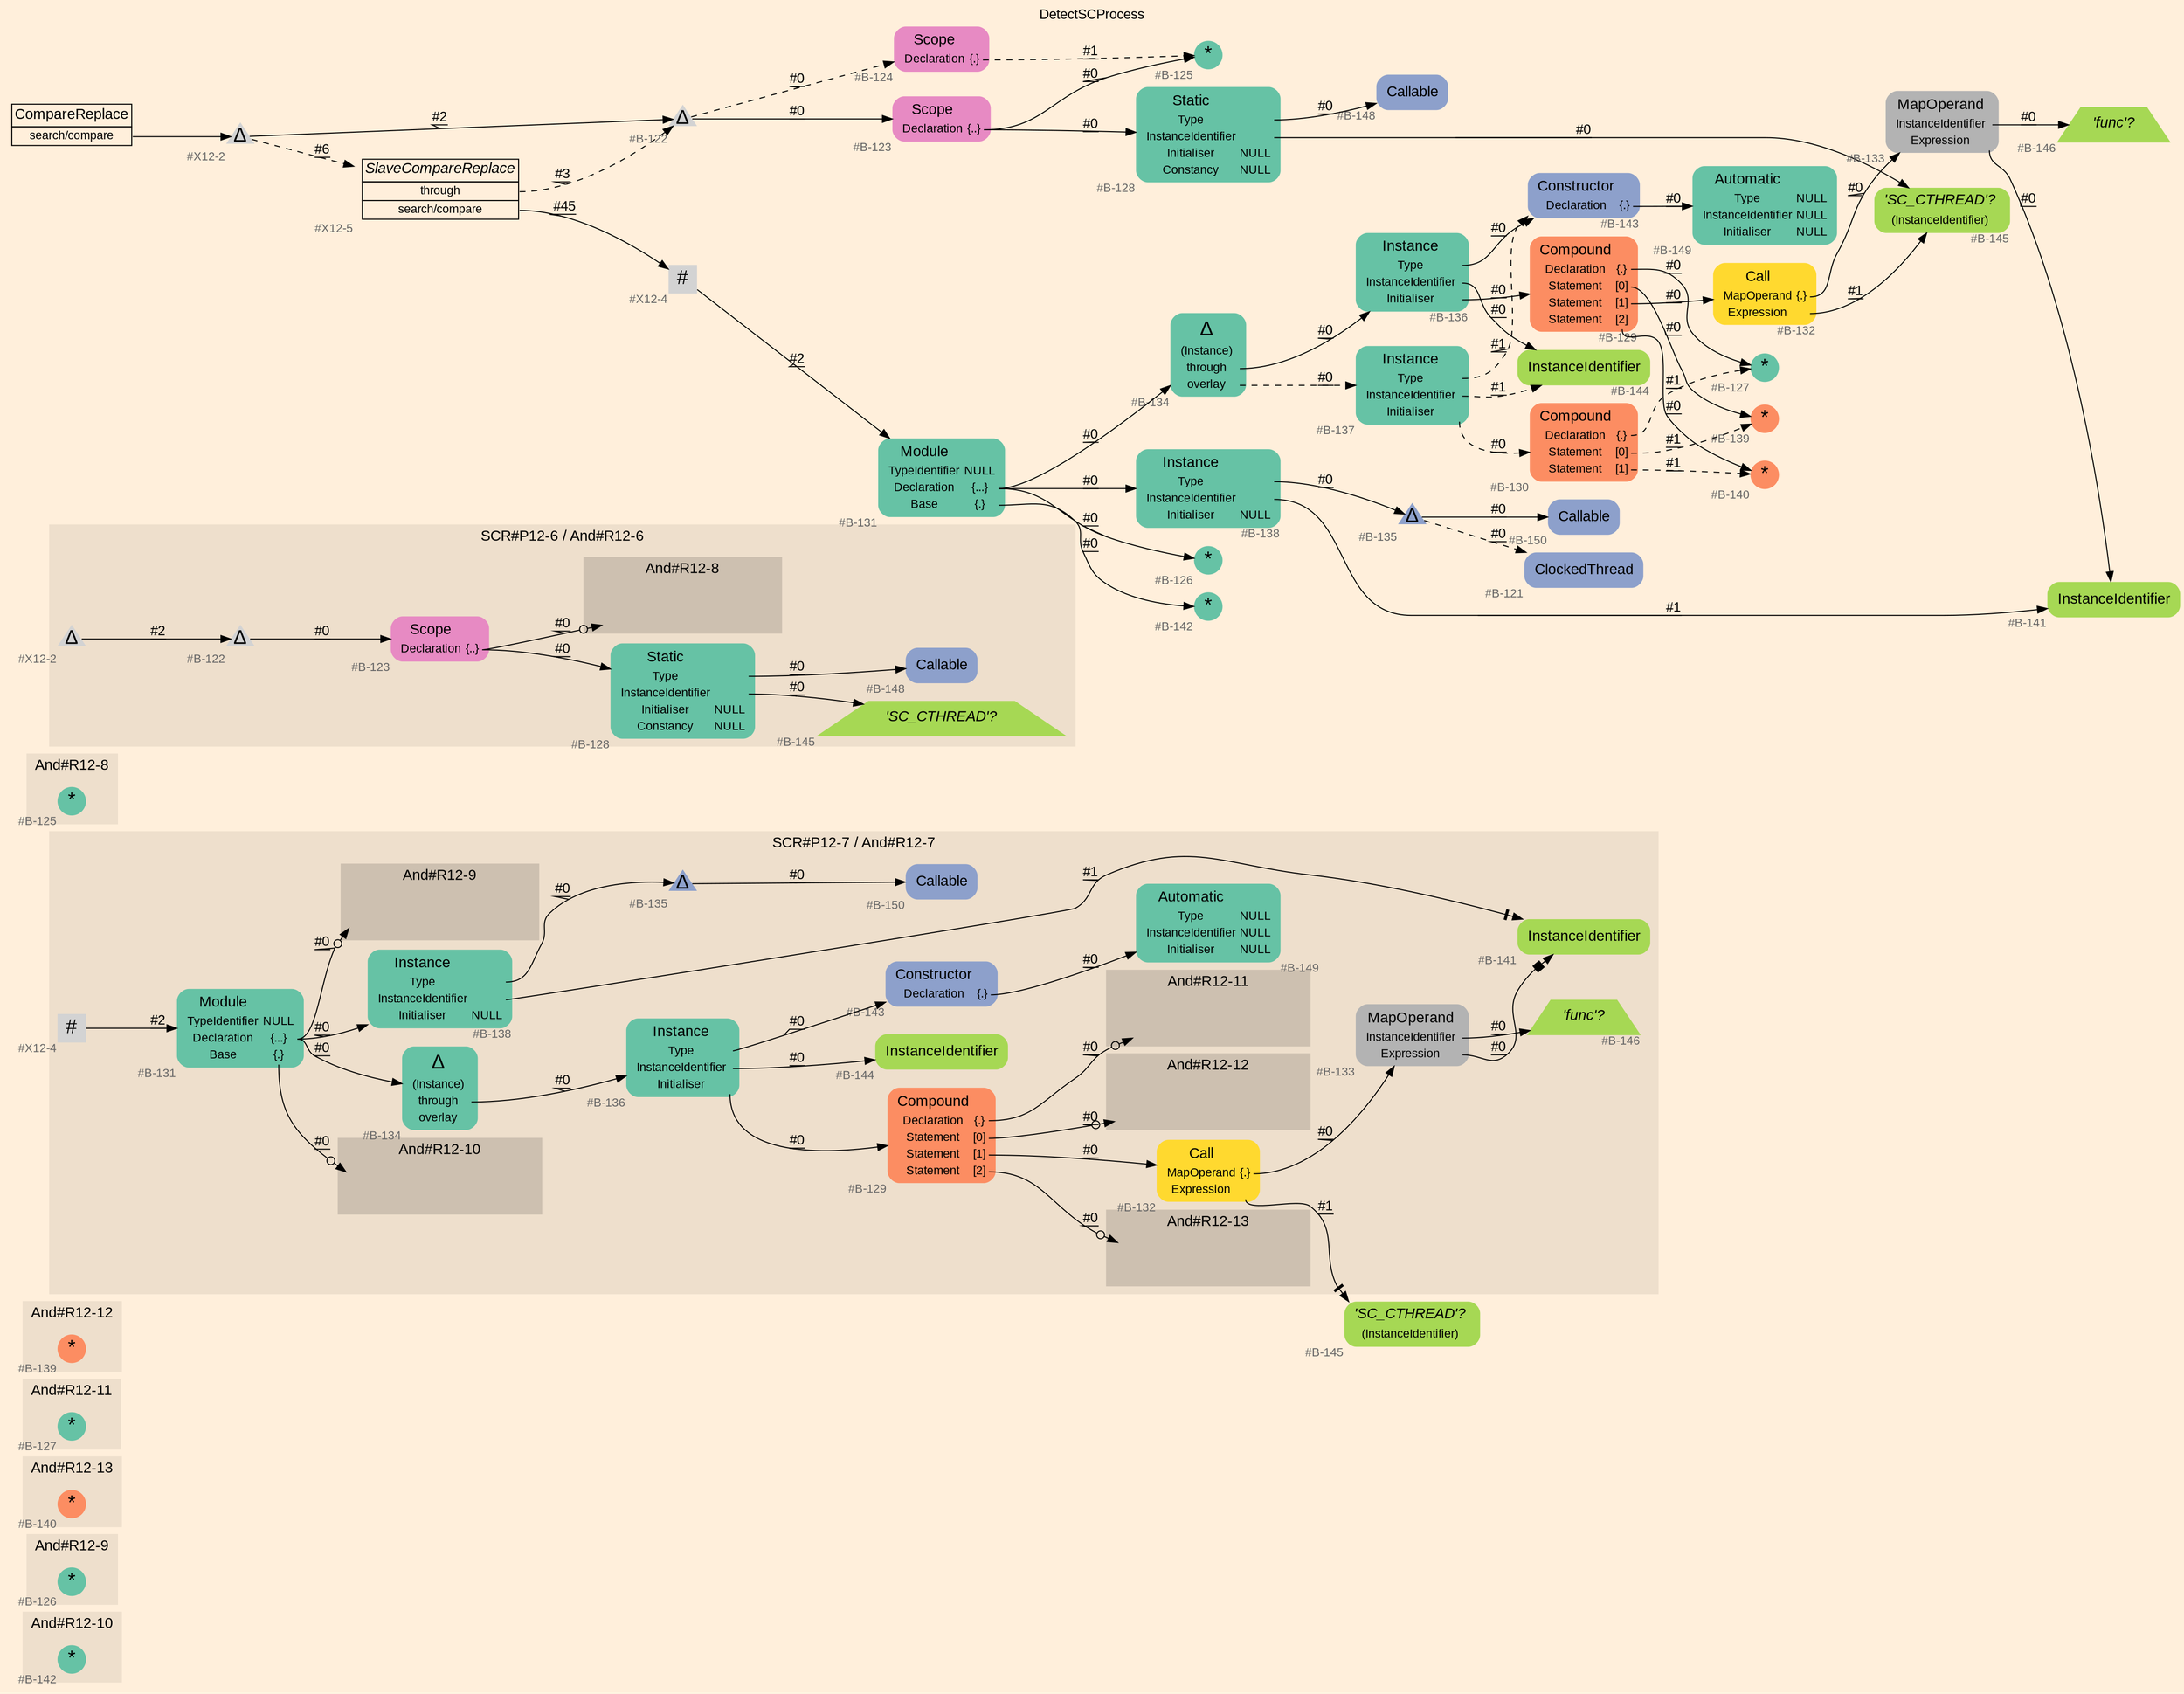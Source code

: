digraph "DetectSCProcess" {
label = "DetectSCProcess"
labelloc = t
graph [
    rankdir = "LR"
    ranksep = 0.3
    bgcolor = antiquewhite1
    color = black
    fontcolor = black
    fontname = "Arial"
];
node [
    fontname = "Arial"
];
edge [
    fontname = "Arial"
];

// -------------------- figure And#R12-10 --------------------
// -------- region And#R12-10 ----------
subgraph "clusterAnd#R12-10" {
    label = "And#R12-10"
    style = "filled"
    color = antiquewhite2
    fontsize = "15"
    // -------- block And#R12-10/#B-142 ----------
    "And#R12-10/#B-142" [
        fillcolor = "/set28/1"
        xlabel = "#B-142"
        fontsize = "12"
        fontcolor = grey40
        shape = "circle"
        label = <<FONT COLOR="black" POINT-SIZE="20">*</FONT>>
        style = "filled"
        penwidth = 0.0
        fixedsize = true
        width = 0.4
        height = 0.4
    ];
    
}


// -------------------- figure And#R12-9 --------------------
// -------- region And#R12-9 ----------
subgraph "clusterAnd#R12-9" {
    label = "And#R12-9"
    style = "filled"
    color = antiquewhite2
    fontsize = "15"
    // -------- block And#R12-9/#B-126 ----------
    "And#R12-9/#B-126" [
        fillcolor = "/set28/1"
        xlabel = "#B-126"
        fontsize = "12"
        fontcolor = grey40
        shape = "circle"
        label = <<FONT COLOR="black" POINT-SIZE="20">*</FONT>>
        style = "filled"
        penwidth = 0.0
        fixedsize = true
        width = 0.4
        height = 0.4
    ];
    
}


// -------------------- figure And#R12-13 --------------------
// -------- region And#R12-13 ----------
subgraph "clusterAnd#R12-13" {
    label = "And#R12-13"
    style = "filled"
    color = antiquewhite2
    fontsize = "15"
    // -------- block And#R12-13/#B-140 ----------
    "And#R12-13/#B-140" [
        fillcolor = "/set28/2"
        xlabel = "#B-140"
        fontsize = "12"
        fontcolor = grey40
        shape = "circle"
        label = <<FONT COLOR="black" POINT-SIZE="20">*</FONT>>
        style = "filled"
        penwidth = 0.0
        fixedsize = true
        width = 0.4
        height = 0.4
    ];
    
}


// -------------------- figure And#R12-11 --------------------
// -------- region And#R12-11 ----------
subgraph "clusterAnd#R12-11" {
    label = "And#R12-11"
    style = "filled"
    color = antiquewhite2
    fontsize = "15"
    // -------- block And#R12-11/#B-127 ----------
    "And#R12-11/#B-127" [
        fillcolor = "/set28/1"
        xlabel = "#B-127"
        fontsize = "12"
        fontcolor = grey40
        shape = "circle"
        label = <<FONT COLOR="black" POINT-SIZE="20">*</FONT>>
        style = "filled"
        penwidth = 0.0
        fixedsize = true
        width = 0.4
        height = 0.4
    ];
    
}


// -------------------- figure And#R12-12 --------------------
// -------- region And#R12-12 ----------
subgraph "clusterAnd#R12-12" {
    label = "And#R12-12"
    style = "filled"
    color = antiquewhite2
    fontsize = "15"
    // -------- block And#R12-12/#B-139 ----------
    "And#R12-12/#B-139" [
        fillcolor = "/set28/2"
        xlabel = "#B-139"
        fontsize = "12"
        fontcolor = grey40
        shape = "circle"
        label = <<FONT COLOR="black" POINT-SIZE="20">*</FONT>>
        style = "filled"
        penwidth = 0.0
        fixedsize = true
        width = 0.4
        height = 0.4
    ];
    
}


// -------------------- figure And#R12-7 --------------------
// -------- region And#R12-7 ----------
subgraph "clusterAnd#R12-7" {
    label = "SCR#P12-7 / And#R12-7"
    style = "filled"
    color = antiquewhite2
    fontsize = "15"
    // -------- block And#R12-7/#B-129 ----------
    "And#R12-7/#B-129" [
        fillcolor = "/set28/2"
        xlabel = "#B-129"
        fontsize = "12"
        fontcolor = grey40
        shape = "plaintext"
        label = <<TABLE BORDER="0" CELLBORDER="0" CELLSPACING="0">
         <TR><TD><FONT COLOR="black" POINT-SIZE="15">Compound</FONT></TD></TR>
         <TR><TD><FONT COLOR="black" POINT-SIZE="12">Declaration</FONT></TD><TD PORT="port0"><FONT COLOR="black" POINT-SIZE="12">{.}</FONT></TD></TR>
         <TR><TD><FONT COLOR="black" POINT-SIZE="12">Statement</FONT></TD><TD PORT="port1"><FONT COLOR="black" POINT-SIZE="12">[0]</FONT></TD></TR>
         <TR><TD><FONT COLOR="black" POINT-SIZE="12">Statement</FONT></TD><TD PORT="port2"><FONT COLOR="black" POINT-SIZE="12">[1]</FONT></TD></TR>
         <TR><TD><FONT COLOR="black" POINT-SIZE="12">Statement</FONT></TD><TD PORT="port3"><FONT COLOR="black" POINT-SIZE="12">[2]</FONT></TD></TR>
        </TABLE>>
        style = "rounded,filled"
    ];
    
    // -------- block And#R12-7/#B-143 ----------
    "And#R12-7/#B-143" [
        fillcolor = "/set28/3"
        xlabel = "#B-143"
        fontsize = "12"
        fontcolor = grey40
        shape = "plaintext"
        label = <<TABLE BORDER="0" CELLBORDER="0" CELLSPACING="0">
         <TR><TD><FONT COLOR="black" POINT-SIZE="15">Constructor</FONT></TD></TR>
         <TR><TD><FONT COLOR="black" POINT-SIZE="12">Declaration</FONT></TD><TD PORT="port0"><FONT COLOR="black" POINT-SIZE="12">{.}</FONT></TD></TR>
        </TABLE>>
        style = "rounded,filled"
    ];
    
    // -------- block And#R12-7/#X12-4 ----------
    "And#R12-7/#X12-4" [
        xlabel = "#X12-4"
        fontsize = "12"
        fontcolor = grey40
        shape = "square"
        label = <<FONT COLOR="black" POINT-SIZE="20">#</FONT>>
        style = "filled"
        penwidth = 0.0
        fixedsize = true
        width = 0.4
        height = 0.4
    ];
    
    // -------- block And#R12-7/#B-144 ----------
    "And#R12-7/#B-144" [
        fillcolor = "/set28/5"
        xlabel = "#B-144"
        fontsize = "12"
        fontcolor = grey40
        shape = "plaintext"
        label = <<TABLE BORDER="0" CELLBORDER="0" CELLSPACING="0">
         <TR><TD><FONT COLOR="black" POINT-SIZE="15">InstanceIdentifier</FONT></TD></TR>
        </TABLE>>
        style = "rounded,filled"
    ];
    
    // -------- block And#R12-7/#B-134 ----------
    "And#R12-7/#B-134" [
        fillcolor = "/set28/1"
        xlabel = "#B-134"
        fontsize = "12"
        fontcolor = grey40
        shape = "plaintext"
        label = <<TABLE BORDER="0" CELLBORDER="0" CELLSPACING="0">
         <TR><TD><FONT COLOR="black" POINT-SIZE="20">Δ</FONT></TD></TR>
         <TR><TD><FONT COLOR="black" POINT-SIZE="12">(Instance)</FONT></TD><TD PORT="port0"></TD></TR>
         <TR><TD><FONT COLOR="black" POINT-SIZE="12">through</FONT></TD><TD PORT="port1"></TD></TR>
         <TR><TD><FONT COLOR="black" POINT-SIZE="12">overlay</FONT></TD><TD PORT="port2"></TD></TR>
        </TABLE>>
        style = "rounded,filled"
    ];
    
    // -------- block And#R12-7/#B-136 ----------
    "And#R12-7/#B-136" [
        fillcolor = "/set28/1"
        xlabel = "#B-136"
        fontsize = "12"
        fontcolor = grey40
        shape = "plaintext"
        label = <<TABLE BORDER="0" CELLBORDER="0" CELLSPACING="0">
         <TR><TD><FONT COLOR="black" POINT-SIZE="15">Instance</FONT></TD></TR>
         <TR><TD><FONT COLOR="black" POINT-SIZE="12">Type</FONT></TD><TD PORT="port0"></TD></TR>
         <TR><TD><FONT COLOR="black" POINT-SIZE="12">InstanceIdentifier</FONT></TD><TD PORT="port1"></TD></TR>
         <TR><TD><FONT COLOR="black" POINT-SIZE="12">Initialiser</FONT></TD><TD PORT="port2"></TD></TR>
        </TABLE>>
        style = "rounded,filled"
    ];
    
    // -------- block And#R12-7/#B-150 ----------
    "And#R12-7/#B-150" [
        fillcolor = "/set28/3"
        xlabel = "#B-150"
        fontsize = "12"
        fontcolor = grey40
        shape = "plaintext"
        label = <<TABLE BORDER="0" CELLBORDER="0" CELLSPACING="0">
         <TR><TD><FONT COLOR="black" POINT-SIZE="15">Callable</FONT></TD></TR>
        </TABLE>>
        style = "rounded,filled"
    ];
    
    // -------- block And#R12-7/#B-132 ----------
    "And#R12-7/#B-132" [
        fillcolor = "/set28/6"
        xlabel = "#B-132"
        fontsize = "12"
        fontcolor = grey40
        shape = "plaintext"
        label = <<TABLE BORDER="0" CELLBORDER="0" CELLSPACING="0">
         <TR><TD><FONT COLOR="black" POINT-SIZE="15">Call</FONT></TD></TR>
         <TR><TD><FONT COLOR="black" POINT-SIZE="12">MapOperand</FONT></TD><TD PORT="port0"><FONT COLOR="black" POINT-SIZE="12">{.}</FONT></TD></TR>
         <TR><TD><FONT COLOR="black" POINT-SIZE="12">Expression</FONT></TD><TD PORT="port1"></TD></TR>
        </TABLE>>
        style = "rounded,filled"
    ];
    
    // -------- block And#R12-7/#B-146 ----------
    "And#R12-7/#B-146" [
        fillcolor = "/set28/5"
        xlabel = "#B-146"
        fontsize = "12"
        fontcolor = grey40
        shape = "trapezium"
        label = <<FONT COLOR="black" POINT-SIZE="15"><I>'func'?</I></FONT>>
        style = "filled"
        penwidth = 0.0
    ];
    
    // -------- block And#R12-7/#B-149 ----------
    "And#R12-7/#B-149" [
        fillcolor = "/set28/1"
        xlabel = "#B-149"
        fontsize = "12"
        fontcolor = grey40
        shape = "plaintext"
        label = <<TABLE BORDER="0" CELLBORDER="0" CELLSPACING="0">
         <TR><TD><FONT COLOR="black" POINT-SIZE="15">Automatic</FONT></TD></TR>
         <TR><TD><FONT COLOR="black" POINT-SIZE="12">Type</FONT></TD><TD PORT="port0"><FONT COLOR="black" POINT-SIZE="12">NULL</FONT></TD></TR>
         <TR><TD><FONT COLOR="black" POINT-SIZE="12">InstanceIdentifier</FONT></TD><TD PORT="port1"><FONT COLOR="black" POINT-SIZE="12">NULL</FONT></TD></TR>
         <TR><TD><FONT COLOR="black" POINT-SIZE="12">Initialiser</FONT></TD><TD PORT="port2"><FONT COLOR="black" POINT-SIZE="12">NULL</FONT></TD></TR>
        </TABLE>>
        style = "rounded,filled"
    ];
    
    // -------- block And#R12-7/#B-133 ----------
    "And#R12-7/#B-133" [
        fillcolor = "/set28/8"
        xlabel = "#B-133"
        fontsize = "12"
        fontcolor = grey40
        shape = "plaintext"
        label = <<TABLE BORDER="0" CELLBORDER="0" CELLSPACING="0">
         <TR><TD><FONT COLOR="black" POINT-SIZE="15">MapOperand</FONT></TD></TR>
         <TR><TD><FONT COLOR="black" POINT-SIZE="12">InstanceIdentifier</FONT></TD><TD PORT="port0"></TD></TR>
         <TR><TD><FONT COLOR="black" POINT-SIZE="12">Expression</FONT></TD><TD PORT="port1"></TD></TR>
        </TABLE>>
        style = "rounded,filled"
    ];
    
    // -------- block And#R12-7/#B-141 ----------
    "And#R12-7/#B-141" [
        fillcolor = "/set28/5"
        xlabel = "#B-141"
        fontsize = "12"
        fontcolor = grey40
        shape = "plaintext"
        label = <<TABLE BORDER="0" CELLBORDER="0" CELLSPACING="0">
         <TR><TD><FONT COLOR="black" POINT-SIZE="15">InstanceIdentifier</FONT></TD></TR>
        </TABLE>>
        style = "rounded,filled"
    ];
    
    // -------- block And#R12-7/#B-131 ----------
    "And#R12-7/#B-131" [
        fillcolor = "/set28/1"
        xlabel = "#B-131"
        fontsize = "12"
        fontcolor = grey40
        shape = "plaintext"
        label = <<TABLE BORDER="0" CELLBORDER="0" CELLSPACING="0">
         <TR><TD><FONT COLOR="black" POINT-SIZE="15">Module</FONT></TD></TR>
         <TR><TD><FONT COLOR="black" POINT-SIZE="12">TypeIdentifier</FONT></TD><TD PORT="port0"><FONT COLOR="black" POINT-SIZE="12">NULL</FONT></TD></TR>
         <TR><TD><FONT COLOR="black" POINT-SIZE="12">Declaration</FONT></TD><TD PORT="port1"><FONT COLOR="black" POINT-SIZE="12">{...}</FONT></TD></TR>
         <TR><TD><FONT COLOR="black" POINT-SIZE="12">Base</FONT></TD><TD PORT="port2"><FONT COLOR="black" POINT-SIZE="12">{.}</FONT></TD></TR>
        </TABLE>>
        style = "rounded,filled"
    ];
    
    // -------- block And#R12-7/#B-135 ----------
    "And#R12-7/#B-135" [
        fillcolor = "/set28/3"
        xlabel = "#B-135"
        fontsize = "12"
        fontcolor = grey40
        shape = "triangle"
        label = <<FONT COLOR="black" POINT-SIZE="20">Δ</FONT>>
        style = "filled"
        penwidth = 0.0
        fixedsize = true
        width = 0.4
        height = 0.4
    ];
    
    // -------- block And#R12-7/#B-138 ----------
    "And#R12-7/#B-138" [
        fillcolor = "/set28/1"
        xlabel = "#B-138"
        fontsize = "12"
        fontcolor = grey40
        shape = "plaintext"
        label = <<TABLE BORDER="0" CELLBORDER="0" CELLSPACING="0">
         <TR><TD><FONT COLOR="black" POINT-SIZE="15">Instance</FONT></TD></TR>
         <TR><TD><FONT COLOR="black" POINT-SIZE="12">Type</FONT></TD><TD PORT="port0"></TD></TR>
         <TR><TD><FONT COLOR="black" POINT-SIZE="12">InstanceIdentifier</FONT></TD><TD PORT="port1"></TD></TR>
         <TR><TD><FONT COLOR="black" POINT-SIZE="12">Initialiser</FONT></TD><TD PORT="port2"><FONT COLOR="black" POINT-SIZE="12">NULL</FONT></TD></TR>
        </TABLE>>
        style = "rounded,filled"
    ];
    
    // -------- region And#R12-7/And#R12-9 ----------
    subgraph "clusterAnd#R12-7/And#R12-9" {
        label = "And#R12-9"
        style = "filled"
        color = antiquewhite3
        fontsize = "15"
        // -------- block And#R12-7/And#R12-9/#B-126 ----------
        "And#R12-7/And#R12-9/#B-126" [
            fillcolor = "/set28/1"
            xlabel = "#B-126"
            fontsize = "12"
            fontcolor = grey40
            shape = "none"
            style = "invisible"
        ];
        
    }
    
    // -------- region And#R12-7/And#R12-10 ----------
    subgraph "clusterAnd#R12-7/And#R12-10" {
        label = "And#R12-10"
        style = "filled"
        color = antiquewhite3
        fontsize = "15"
        // -------- block And#R12-7/And#R12-10/#B-142 ----------
        "And#R12-7/And#R12-10/#B-142" [
            fillcolor = "/set28/1"
            xlabel = "#B-142"
            fontsize = "12"
            fontcolor = grey40
            shape = "none"
            style = "invisible"
        ];
        
    }
    
    // -------- region And#R12-7/And#R12-11 ----------
    subgraph "clusterAnd#R12-7/And#R12-11" {
        label = "And#R12-11"
        style = "filled"
        color = antiquewhite3
        fontsize = "15"
        // -------- block And#R12-7/And#R12-11/#B-127 ----------
        "And#R12-7/And#R12-11/#B-127" [
            fillcolor = "/set28/1"
            xlabel = "#B-127"
            fontsize = "12"
            fontcolor = grey40
            shape = "none"
            style = "invisible"
        ];
        
    }
    
    // -------- region And#R12-7/And#R12-12 ----------
    subgraph "clusterAnd#R12-7/And#R12-12" {
        label = "And#R12-12"
        style = "filled"
        color = antiquewhite3
        fontsize = "15"
        // -------- block And#R12-7/And#R12-12/#B-139 ----------
        "And#R12-7/And#R12-12/#B-139" [
            fillcolor = "/set28/2"
            xlabel = "#B-139"
            fontsize = "12"
            fontcolor = grey40
            shape = "none"
            style = "invisible"
        ];
        
    }
    
    // -------- region And#R12-7/And#R12-13 ----------
    subgraph "clusterAnd#R12-7/And#R12-13" {
        label = "And#R12-13"
        style = "filled"
        color = antiquewhite3
        fontsize = "15"
        // -------- block And#R12-7/And#R12-13/#B-140 ----------
        "And#R12-7/And#R12-13/#B-140" [
            fillcolor = "/set28/2"
            xlabel = "#B-140"
            fontsize = "12"
            fontcolor = grey40
            shape = "none"
            style = "invisible"
        ];
        
    }
    
}

// -------- block And#R12-7/#B-145 ----------
"And#R12-7/#B-145" [
    fillcolor = "/set28/5"
    xlabel = "#B-145"
    fontsize = "12"
    fontcolor = grey40
    shape = "plaintext"
    label = <<TABLE BORDER="0" CELLBORDER="0" CELLSPACING="0">
     <TR><TD><FONT COLOR="black" POINT-SIZE="15"><I>'SC_CTHREAD'?</I></FONT></TD></TR>
     <TR><TD><FONT COLOR="black" POINT-SIZE="12">(InstanceIdentifier)</FONT></TD><TD PORT="port0"></TD></TR>
    </TABLE>>
    style = "rounded,filled"
];

"And#R12-7/#B-129":port0 -> "And#R12-7/And#R12-11/#B-127" [
    arrowhead="normalnoneodot"
    label = "#0"
    decorate = true
    color = black
    fontcolor = black
];

"And#R12-7/#B-129":port1 -> "And#R12-7/And#R12-12/#B-139" [
    arrowhead="normalnoneodot"
    label = "#0"
    decorate = true
    color = black
    fontcolor = black
];

"And#R12-7/#B-129":port2 -> "And#R12-7/#B-132" [
    label = "#0"
    decorate = true
    color = black
    fontcolor = black
];

"And#R12-7/#B-129":port3 -> "And#R12-7/And#R12-13/#B-140" [
    arrowhead="normalnoneodot"
    label = "#0"
    decorate = true
    color = black
    fontcolor = black
];

"And#R12-7/#B-143":port0 -> "And#R12-7/#B-149" [
    label = "#0"
    decorate = true
    color = black
    fontcolor = black
];

"And#R12-7/#X12-4" -> "And#R12-7/#B-131" [
    label = "#2"
    decorate = true
    color = black
    fontcolor = black
];

"And#R12-7/#B-134":port1 -> "And#R12-7/#B-136" [
    label = "#0"
    decorate = true
    color = black
    fontcolor = black
];

"And#R12-7/#B-136":port0 -> "And#R12-7/#B-143" [
    label = "#0"
    decorate = true
    color = black
    fontcolor = black
];

"And#R12-7/#B-136":port1 -> "And#R12-7/#B-144" [
    label = "#0"
    decorate = true
    color = black
    fontcolor = black
];

"And#R12-7/#B-136":port2 -> "And#R12-7/#B-129" [
    label = "#0"
    decorate = true
    color = black
    fontcolor = black
];

"And#R12-7/#B-132":port0 -> "And#R12-7/#B-133" [
    label = "#0"
    decorate = true
    color = black
    fontcolor = black
];

"And#R12-7/#B-132":port1 -> "And#R12-7/#B-145" [
    arrowhead="normalnonetee"
    label = "#1"
    decorate = true
    color = black
    fontcolor = black
];

"And#R12-7/#B-133":port0 -> "And#R12-7/#B-146" [
    label = "#0"
    decorate = true
    color = black
    fontcolor = black
];

"And#R12-7/#B-133":port1 -> "And#R12-7/#B-141" [
    arrowhead="normalnonebox"
    label = "#0"
    decorate = true
    color = black
    fontcolor = black
];

"And#R12-7/#B-131":port1 -> "And#R12-7/#B-134" [
    label = "#0"
    decorate = true
    color = black
    fontcolor = black
];

"And#R12-7/#B-131":port1 -> "And#R12-7/#B-138" [
    label = "#0"
    decorate = true
    color = black
    fontcolor = black
];

"And#R12-7/#B-131":port1 -> "And#R12-7/And#R12-9/#B-126" [
    arrowhead="normalnoneodot"
    label = "#0"
    decorate = true
    color = black
    fontcolor = black
];

"And#R12-7/#B-131":port2 -> "And#R12-7/And#R12-10/#B-142" [
    arrowhead="normalnoneodot"
    label = "#0"
    decorate = true
    color = black
    fontcolor = black
];

"And#R12-7/#B-135" -> "And#R12-7/#B-150" [
    label = "#0"
    decorate = true
    color = black
    fontcolor = black
];

"And#R12-7/#B-138":port0 -> "And#R12-7/#B-135" [
    label = "#0"
    decorate = true
    color = black
    fontcolor = black
];

"And#R12-7/#B-138":port1 -> "And#R12-7/#B-141" [
    arrowhead="normalnonetee"
    label = "#1"
    decorate = true
    color = black
    fontcolor = black
];


// -------------------- figure And#R12-8 --------------------
// -------- region And#R12-8 ----------
subgraph "clusterAnd#R12-8" {
    label = "And#R12-8"
    style = "filled"
    color = antiquewhite2
    fontsize = "15"
    // -------- block And#R12-8/#B-125 ----------
    "And#R12-8/#B-125" [
        fillcolor = "/set28/1"
        xlabel = "#B-125"
        fontsize = "12"
        fontcolor = grey40
        shape = "circle"
        label = <<FONT COLOR="black" POINT-SIZE="20">*</FONT>>
        style = "filled"
        penwidth = 0.0
        fixedsize = true
        width = 0.4
        height = 0.4
    ];
    
}


// -------------------- figure And#R12-6 --------------------
// -------- region And#R12-6 ----------
subgraph "clusterAnd#R12-6" {
    label = "SCR#P12-6 / And#R12-6"
    style = "filled"
    color = antiquewhite2
    fontsize = "15"
    // -------- block And#R12-6/#X12-2 ----------
    "And#R12-6/#X12-2" [
        xlabel = "#X12-2"
        fontsize = "12"
        fontcolor = grey40
        shape = "triangle"
        label = <<FONT COLOR="black" POINT-SIZE="20">Δ</FONT>>
        style = "filled"
        penwidth = 0.0
        fixedsize = true
        width = 0.4
        height = 0.4
    ];
    
    // -------- block And#R12-6/#B-148 ----------
    "And#R12-6/#B-148" [
        fillcolor = "/set28/3"
        xlabel = "#B-148"
        fontsize = "12"
        fontcolor = grey40
        shape = "plaintext"
        label = <<TABLE BORDER="0" CELLBORDER="0" CELLSPACING="0">
         <TR><TD><FONT COLOR="black" POINT-SIZE="15">Callable</FONT></TD></TR>
        </TABLE>>
        style = "rounded,filled"
    ];
    
    // -------- block And#R12-6/#B-128 ----------
    "And#R12-6/#B-128" [
        fillcolor = "/set28/1"
        xlabel = "#B-128"
        fontsize = "12"
        fontcolor = grey40
        shape = "plaintext"
        label = <<TABLE BORDER="0" CELLBORDER="0" CELLSPACING="0">
         <TR><TD><FONT COLOR="black" POINT-SIZE="15">Static</FONT></TD></TR>
         <TR><TD><FONT COLOR="black" POINT-SIZE="12">Type</FONT></TD><TD PORT="port0"></TD></TR>
         <TR><TD><FONT COLOR="black" POINT-SIZE="12">InstanceIdentifier</FONT></TD><TD PORT="port1"></TD></TR>
         <TR><TD><FONT COLOR="black" POINT-SIZE="12">Initialiser</FONT></TD><TD PORT="port2"><FONT COLOR="black" POINT-SIZE="12">NULL</FONT></TD></TR>
         <TR><TD><FONT COLOR="black" POINT-SIZE="12">Constancy</FONT></TD><TD PORT="port3"><FONT COLOR="black" POINT-SIZE="12">NULL</FONT></TD></TR>
        </TABLE>>
        style = "rounded,filled"
    ];
    
    // -------- block And#R12-6/#B-122 ----------
    "And#R12-6/#B-122" [
        xlabel = "#B-122"
        fontsize = "12"
        fontcolor = grey40
        shape = "triangle"
        label = <<FONT COLOR="black" POINT-SIZE="20">Δ</FONT>>
        style = "filled"
        penwidth = 0.0
        fixedsize = true
        width = 0.4
        height = 0.4
    ];
    
    // -------- block And#R12-6/#B-145 ----------
    "And#R12-6/#B-145" [
        fillcolor = "/set28/5"
        xlabel = "#B-145"
        fontsize = "12"
        fontcolor = grey40
        shape = "trapezium"
        label = <<FONT COLOR="black" POINT-SIZE="15"><I>'SC_CTHREAD'?</I></FONT>>
        style = "filled"
        penwidth = 0.0
    ];
    
    // -------- block And#R12-6/#B-123 ----------
    "And#R12-6/#B-123" [
        fillcolor = "/set28/4"
        xlabel = "#B-123"
        fontsize = "12"
        fontcolor = grey40
        shape = "plaintext"
        label = <<TABLE BORDER="0" CELLBORDER="0" CELLSPACING="0">
         <TR><TD><FONT COLOR="black" POINT-SIZE="15">Scope</FONT></TD></TR>
         <TR><TD><FONT COLOR="black" POINT-SIZE="12">Declaration</FONT></TD><TD PORT="port0"><FONT COLOR="black" POINT-SIZE="12">{..}</FONT></TD></TR>
        </TABLE>>
        style = "rounded,filled"
    ];
    
    // -------- region And#R12-6/And#R12-8 ----------
    subgraph "clusterAnd#R12-6/And#R12-8" {
        label = "And#R12-8"
        style = "filled"
        color = antiquewhite3
        fontsize = "15"
        // -------- block And#R12-6/And#R12-8/#B-125 ----------
        "And#R12-6/And#R12-8/#B-125" [
            fillcolor = "/set28/1"
            xlabel = "#B-125"
            fontsize = "12"
            fontcolor = grey40
            shape = "none"
            style = "invisible"
        ];
        
    }
    
}

"And#R12-6/#X12-2" -> "And#R12-6/#B-122" [
    label = "#2"
    decorate = true
    color = black
    fontcolor = black
];

"And#R12-6/#B-128":port0 -> "And#R12-6/#B-148" [
    label = "#0"
    decorate = true
    color = black
    fontcolor = black
];

"And#R12-6/#B-128":port1 -> "And#R12-6/#B-145" [
    label = "#0"
    decorate = true
    color = black
    fontcolor = black
];

"And#R12-6/#B-122" -> "And#R12-6/#B-123" [
    label = "#0"
    decorate = true
    color = black
    fontcolor = black
];

"And#R12-6/#B-123":port0 -> "And#R12-6/And#R12-8/#B-125" [
    arrowhead="normalnoneodot"
    label = "#0"
    decorate = true
    color = black
    fontcolor = black
];

"And#R12-6/#B-123":port0 -> "And#R12-6/#B-128" [
    label = "#0"
    decorate = true
    color = black
    fontcolor = black
];


// -------------------- transformation figure --------------------
// -------- block CR#X12-3 ----------
"CR#X12-3" [
    fillcolor = antiquewhite1
    fontsize = "12"
    fontcolor = grey40
    shape = "plaintext"
    label = <<TABLE BORDER="0" CELLBORDER="1" CELLSPACING="0">
     <TR><TD><FONT COLOR="black" POINT-SIZE="15">CompareReplace</FONT></TD></TR>
     <TR><TD PORT="port0"><FONT COLOR="black" POINT-SIZE="12">search/compare</FONT></TD></TR>
    </TABLE>>
    style = "filled"
    color = black
];

// -------- block #X12-2 ----------
"#X12-2" [
    xlabel = "#X12-2"
    fontsize = "12"
    fontcolor = grey40
    shape = "triangle"
    label = <<FONT COLOR="black" POINT-SIZE="20">Δ</FONT>>
    style = "filled"
    penwidth = 0.0
    fixedsize = true
    width = 0.4
    height = 0.4
];

// -------- block #B-122 ----------
"#B-122" [
    xlabel = "#B-122"
    fontsize = "12"
    fontcolor = grey40
    shape = "triangle"
    label = <<FONT COLOR="black" POINT-SIZE="20">Δ</FONT>>
    style = "filled"
    penwidth = 0.0
    fixedsize = true
    width = 0.4
    height = 0.4
];

// -------- block #B-123 ----------
"#B-123" [
    fillcolor = "/set28/4"
    xlabel = "#B-123"
    fontsize = "12"
    fontcolor = grey40
    shape = "plaintext"
    label = <<TABLE BORDER="0" CELLBORDER="0" CELLSPACING="0">
     <TR><TD><FONT COLOR="black" POINT-SIZE="15">Scope</FONT></TD></TR>
     <TR><TD><FONT COLOR="black" POINT-SIZE="12">Declaration</FONT></TD><TD PORT="port0"><FONT COLOR="black" POINT-SIZE="12">{..}</FONT></TD></TR>
    </TABLE>>
    style = "rounded,filled"
];

// -------- block #B-125 ----------
"#B-125" [
    fillcolor = "/set28/1"
    xlabel = "#B-125"
    fontsize = "12"
    fontcolor = grey40
    shape = "circle"
    label = <<FONT COLOR="black" POINT-SIZE="20">*</FONT>>
    style = "filled"
    penwidth = 0.0
    fixedsize = true
    width = 0.4
    height = 0.4
];

// -------- block #B-128 ----------
"#B-128" [
    fillcolor = "/set28/1"
    xlabel = "#B-128"
    fontsize = "12"
    fontcolor = grey40
    shape = "plaintext"
    label = <<TABLE BORDER="0" CELLBORDER="0" CELLSPACING="0">
     <TR><TD><FONT COLOR="black" POINT-SIZE="15">Static</FONT></TD></TR>
     <TR><TD><FONT COLOR="black" POINT-SIZE="12">Type</FONT></TD><TD PORT="port0"></TD></TR>
     <TR><TD><FONT COLOR="black" POINT-SIZE="12">InstanceIdentifier</FONT></TD><TD PORT="port1"></TD></TR>
     <TR><TD><FONT COLOR="black" POINT-SIZE="12">Initialiser</FONT></TD><TD PORT="port2"><FONT COLOR="black" POINT-SIZE="12">NULL</FONT></TD></TR>
     <TR><TD><FONT COLOR="black" POINT-SIZE="12">Constancy</FONT></TD><TD PORT="port3"><FONT COLOR="black" POINT-SIZE="12">NULL</FONT></TD></TR>
    </TABLE>>
    style = "rounded,filled"
];

// -------- block #B-148 ----------
"#B-148" [
    fillcolor = "/set28/3"
    xlabel = "#B-148"
    fontsize = "12"
    fontcolor = grey40
    shape = "plaintext"
    label = <<TABLE BORDER="0" CELLBORDER="0" CELLSPACING="0">
     <TR><TD><FONT COLOR="black" POINT-SIZE="15">Callable</FONT></TD></TR>
    </TABLE>>
    style = "rounded,filled"
];

// -------- block #B-145 ----------
"#B-145" [
    fillcolor = "/set28/5"
    xlabel = "#B-145"
    fontsize = "12"
    fontcolor = grey40
    shape = "plaintext"
    label = <<TABLE BORDER="0" CELLBORDER="0" CELLSPACING="0">
     <TR><TD><FONT COLOR="black" POINT-SIZE="15"><I>'SC_CTHREAD'?</I></FONT></TD></TR>
     <TR><TD><FONT COLOR="black" POINT-SIZE="12">(InstanceIdentifier)</FONT></TD><TD PORT="port0"></TD></TR>
    </TABLE>>
    style = "rounded,filled"
];

// -------- block #B-124 ----------
"#B-124" [
    fillcolor = "/set28/4"
    xlabel = "#B-124"
    fontsize = "12"
    fontcolor = grey40
    shape = "plaintext"
    label = <<TABLE BORDER="0" CELLBORDER="0" CELLSPACING="0">
     <TR><TD><FONT COLOR="black" POINT-SIZE="15">Scope</FONT></TD></TR>
     <TR><TD><FONT COLOR="black" POINT-SIZE="12">Declaration</FONT></TD><TD PORT="port0"><FONT COLOR="black" POINT-SIZE="12">{.}</FONT></TD></TR>
    </TABLE>>
    style = "rounded,filled"
];

// -------- block #X12-5 ----------
"#X12-5" [
    fillcolor = antiquewhite1
    xlabel = "#X12-5"
    fontsize = "12"
    fontcolor = grey40
    shape = "plaintext"
    label = <<TABLE BORDER="0" CELLBORDER="1" CELLSPACING="0">
     <TR><TD><FONT COLOR="black" POINT-SIZE="15"><I>SlaveCompareReplace</I></FONT></TD></TR>
     <TR><TD PORT="port0"><FONT COLOR="black" POINT-SIZE="12">through</FONT></TD></TR>
     <TR><TD PORT="port1"><FONT COLOR="black" POINT-SIZE="12">search/compare</FONT></TD></TR>
    </TABLE>>
    style = "filled"
    color = black
];

// -------- block #X12-4 ----------
"#X12-4" [
    xlabel = "#X12-4"
    fontsize = "12"
    fontcolor = grey40
    shape = "square"
    label = <<FONT COLOR="black" POINT-SIZE="20">#</FONT>>
    style = "filled"
    penwidth = 0.0
    fixedsize = true
    width = 0.4
    height = 0.4
];

// -------- block #B-131 ----------
"#B-131" [
    fillcolor = "/set28/1"
    xlabel = "#B-131"
    fontsize = "12"
    fontcolor = grey40
    shape = "plaintext"
    label = <<TABLE BORDER="0" CELLBORDER="0" CELLSPACING="0">
     <TR><TD><FONT COLOR="black" POINT-SIZE="15">Module</FONT></TD></TR>
     <TR><TD><FONT COLOR="black" POINT-SIZE="12">TypeIdentifier</FONT></TD><TD PORT="port0"><FONT COLOR="black" POINT-SIZE="12">NULL</FONT></TD></TR>
     <TR><TD><FONT COLOR="black" POINT-SIZE="12">Declaration</FONT></TD><TD PORT="port1"><FONT COLOR="black" POINT-SIZE="12">{...}</FONT></TD></TR>
     <TR><TD><FONT COLOR="black" POINT-SIZE="12">Base</FONT></TD><TD PORT="port2"><FONT COLOR="black" POINT-SIZE="12">{.}</FONT></TD></TR>
    </TABLE>>
    style = "rounded,filled"
];

// -------- block #B-134 ----------
"#B-134" [
    fillcolor = "/set28/1"
    xlabel = "#B-134"
    fontsize = "12"
    fontcolor = grey40
    shape = "plaintext"
    label = <<TABLE BORDER="0" CELLBORDER="0" CELLSPACING="0">
     <TR><TD><FONT COLOR="black" POINT-SIZE="20">Δ</FONT></TD></TR>
     <TR><TD><FONT COLOR="black" POINT-SIZE="12">(Instance)</FONT></TD><TD PORT="port0"></TD></TR>
     <TR><TD><FONT COLOR="black" POINT-SIZE="12">through</FONT></TD><TD PORT="port1"></TD></TR>
     <TR><TD><FONT COLOR="black" POINT-SIZE="12">overlay</FONT></TD><TD PORT="port2"></TD></TR>
    </TABLE>>
    style = "rounded,filled"
];

// -------- block #B-136 ----------
"#B-136" [
    fillcolor = "/set28/1"
    xlabel = "#B-136"
    fontsize = "12"
    fontcolor = grey40
    shape = "plaintext"
    label = <<TABLE BORDER="0" CELLBORDER="0" CELLSPACING="0">
     <TR><TD><FONT COLOR="black" POINT-SIZE="15">Instance</FONT></TD></TR>
     <TR><TD><FONT COLOR="black" POINT-SIZE="12">Type</FONT></TD><TD PORT="port0"></TD></TR>
     <TR><TD><FONT COLOR="black" POINT-SIZE="12">InstanceIdentifier</FONT></TD><TD PORT="port1"></TD></TR>
     <TR><TD><FONT COLOR="black" POINT-SIZE="12">Initialiser</FONT></TD><TD PORT="port2"></TD></TR>
    </TABLE>>
    style = "rounded,filled"
];

// -------- block #B-143 ----------
"#B-143" [
    fillcolor = "/set28/3"
    xlabel = "#B-143"
    fontsize = "12"
    fontcolor = grey40
    shape = "plaintext"
    label = <<TABLE BORDER="0" CELLBORDER="0" CELLSPACING="0">
     <TR><TD><FONT COLOR="black" POINT-SIZE="15">Constructor</FONT></TD></TR>
     <TR><TD><FONT COLOR="black" POINT-SIZE="12">Declaration</FONT></TD><TD PORT="port0"><FONT COLOR="black" POINT-SIZE="12">{.}</FONT></TD></TR>
    </TABLE>>
    style = "rounded,filled"
];

// -------- block #B-149 ----------
"#B-149" [
    fillcolor = "/set28/1"
    xlabel = "#B-149"
    fontsize = "12"
    fontcolor = grey40
    shape = "plaintext"
    label = <<TABLE BORDER="0" CELLBORDER="0" CELLSPACING="0">
     <TR><TD><FONT COLOR="black" POINT-SIZE="15">Automatic</FONT></TD></TR>
     <TR><TD><FONT COLOR="black" POINT-SIZE="12">Type</FONT></TD><TD PORT="port0"><FONT COLOR="black" POINT-SIZE="12">NULL</FONT></TD></TR>
     <TR><TD><FONT COLOR="black" POINT-SIZE="12">InstanceIdentifier</FONT></TD><TD PORT="port1"><FONT COLOR="black" POINT-SIZE="12">NULL</FONT></TD></TR>
     <TR><TD><FONT COLOR="black" POINT-SIZE="12">Initialiser</FONT></TD><TD PORT="port2"><FONT COLOR="black" POINT-SIZE="12">NULL</FONT></TD></TR>
    </TABLE>>
    style = "rounded,filled"
];

// -------- block #B-144 ----------
"#B-144" [
    fillcolor = "/set28/5"
    xlabel = "#B-144"
    fontsize = "12"
    fontcolor = grey40
    shape = "plaintext"
    label = <<TABLE BORDER="0" CELLBORDER="0" CELLSPACING="0">
     <TR><TD><FONT COLOR="black" POINT-SIZE="15">InstanceIdentifier</FONT></TD></TR>
    </TABLE>>
    style = "rounded,filled"
];

// -------- block #B-129 ----------
"#B-129" [
    fillcolor = "/set28/2"
    xlabel = "#B-129"
    fontsize = "12"
    fontcolor = grey40
    shape = "plaintext"
    label = <<TABLE BORDER="0" CELLBORDER="0" CELLSPACING="0">
     <TR><TD><FONT COLOR="black" POINT-SIZE="15">Compound</FONT></TD></TR>
     <TR><TD><FONT COLOR="black" POINT-SIZE="12">Declaration</FONT></TD><TD PORT="port0"><FONT COLOR="black" POINT-SIZE="12">{.}</FONT></TD></TR>
     <TR><TD><FONT COLOR="black" POINT-SIZE="12">Statement</FONT></TD><TD PORT="port1"><FONT COLOR="black" POINT-SIZE="12">[0]</FONT></TD></TR>
     <TR><TD><FONT COLOR="black" POINT-SIZE="12">Statement</FONT></TD><TD PORT="port2"><FONT COLOR="black" POINT-SIZE="12">[1]</FONT></TD></TR>
     <TR><TD><FONT COLOR="black" POINT-SIZE="12">Statement</FONT></TD><TD PORT="port3"><FONT COLOR="black" POINT-SIZE="12">[2]</FONT></TD></TR>
    </TABLE>>
    style = "rounded,filled"
];

// -------- block #B-127 ----------
"#B-127" [
    fillcolor = "/set28/1"
    xlabel = "#B-127"
    fontsize = "12"
    fontcolor = grey40
    shape = "circle"
    label = <<FONT COLOR="black" POINT-SIZE="20">*</FONT>>
    style = "filled"
    penwidth = 0.0
    fixedsize = true
    width = 0.4
    height = 0.4
];

// -------- block #B-139 ----------
"#B-139" [
    fillcolor = "/set28/2"
    xlabel = "#B-139"
    fontsize = "12"
    fontcolor = grey40
    shape = "circle"
    label = <<FONT COLOR="black" POINT-SIZE="20">*</FONT>>
    style = "filled"
    penwidth = 0.0
    fixedsize = true
    width = 0.4
    height = 0.4
];

// -------- block #B-132 ----------
"#B-132" [
    fillcolor = "/set28/6"
    xlabel = "#B-132"
    fontsize = "12"
    fontcolor = grey40
    shape = "plaintext"
    label = <<TABLE BORDER="0" CELLBORDER="0" CELLSPACING="0">
     <TR><TD><FONT COLOR="black" POINT-SIZE="15">Call</FONT></TD></TR>
     <TR><TD><FONT COLOR="black" POINT-SIZE="12">MapOperand</FONT></TD><TD PORT="port0"><FONT COLOR="black" POINT-SIZE="12">{.}</FONT></TD></TR>
     <TR><TD><FONT COLOR="black" POINT-SIZE="12">Expression</FONT></TD><TD PORT="port1"></TD></TR>
    </TABLE>>
    style = "rounded,filled"
];

// -------- block #B-133 ----------
"#B-133" [
    fillcolor = "/set28/8"
    xlabel = "#B-133"
    fontsize = "12"
    fontcolor = grey40
    shape = "plaintext"
    label = <<TABLE BORDER="0" CELLBORDER="0" CELLSPACING="0">
     <TR><TD><FONT COLOR="black" POINT-SIZE="15">MapOperand</FONT></TD></TR>
     <TR><TD><FONT COLOR="black" POINT-SIZE="12">InstanceIdentifier</FONT></TD><TD PORT="port0"></TD></TR>
     <TR><TD><FONT COLOR="black" POINT-SIZE="12">Expression</FONT></TD><TD PORT="port1"></TD></TR>
    </TABLE>>
    style = "rounded,filled"
];

// -------- block #B-146 ----------
"#B-146" [
    fillcolor = "/set28/5"
    xlabel = "#B-146"
    fontsize = "12"
    fontcolor = grey40
    shape = "trapezium"
    label = <<FONT COLOR="black" POINT-SIZE="15"><I>'func'?</I></FONT>>
    style = "filled"
    penwidth = 0.0
];

// -------- block #B-141 ----------
"#B-141" [
    fillcolor = "/set28/5"
    xlabel = "#B-141"
    fontsize = "12"
    fontcolor = grey40
    shape = "plaintext"
    label = <<TABLE BORDER="0" CELLBORDER="0" CELLSPACING="0">
     <TR><TD><FONT COLOR="black" POINT-SIZE="15">InstanceIdentifier</FONT></TD></TR>
    </TABLE>>
    style = "rounded,filled"
];

// -------- block #B-140 ----------
"#B-140" [
    fillcolor = "/set28/2"
    xlabel = "#B-140"
    fontsize = "12"
    fontcolor = grey40
    shape = "circle"
    label = <<FONT COLOR="black" POINT-SIZE="20">*</FONT>>
    style = "filled"
    penwidth = 0.0
    fixedsize = true
    width = 0.4
    height = 0.4
];

// -------- block #B-137 ----------
"#B-137" [
    fillcolor = "/set28/1"
    xlabel = "#B-137"
    fontsize = "12"
    fontcolor = grey40
    shape = "plaintext"
    label = <<TABLE BORDER="0" CELLBORDER="0" CELLSPACING="0">
     <TR><TD><FONT COLOR="black" POINT-SIZE="15">Instance</FONT></TD></TR>
     <TR><TD><FONT COLOR="black" POINT-SIZE="12">Type</FONT></TD><TD PORT="port0"></TD></TR>
     <TR><TD><FONT COLOR="black" POINT-SIZE="12">InstanceIdentifier</FONT></TD><TD PORT="port1"></TD></TR>
     <TR><TD><FONT COLOR="black" POINT-SIZE="12">Initialiser</FONT></TD><TD PORT="port2"></TD></TR>
    </TABLE>>
    style = "rounded,filled"
];

// -------- block #B-130 ----------
"#B-130" [
    fillcolor = "/set28/2"
    xlabel = "#B-130"
    fontsize = "12"
    fontcolor = grey40
    shape = "plaintext"
    label = <<TABLE BORDER="0" CELLBORDER="0" CELLSPACING="0">
     <TR><TD><FONT COLOR="black" POINT-SIZE="15">Compound</FONT></TD></TR>
     <TR><TD><FONT COLOR="black" POINT-SIZE="12">Declaration</FONT></TD><TD PORT="port0"><FONT COLOR="black" POINT-SIZE="12">{.}</FONT></TD></TR>
     <TR><TD><FONT COLOR="black" POINT-SIZE="12">Statement</FONT></TD><TD PORT="port1"><FONT COLOR="black" POINT-SIZE="12">[0]</FONT></TD></TR>
     <TR><TD><FONT COLOR="black" POINT-SIZE="12">Statement</FONT></TD><TD PORT="port2"><FONT COLOR="black" POINT-SIZE="12">[1]</FONT></TD></TR>
    </TABLE>>
    style = "rounded,filled"
];

// -------- block #B-138 ----------
"#B-138" [
    fillcolor = "/set28/1"
    xlabel = "#B-138"
    fontsize = "12"
    fontcolor = grey40
    shape = "plaintext"
    label = <<TABLE BORDER="0" CELLBORDER="0" CELLSPACING="0">
     <TR><TD><FONT COLOR="black" POINT-SIZE="15">Instance</FONT></TD></TR>
     <TR><TD><FONT COLOR="black" POINT-SIZE="12">Type</FONT></TD><TD PORT="port0"></TD></TR>
     <TR><TD><FONT COLOR="black" POINT-SIZE="12">InstanceIdentifier</FONT></TD><TD PORT="port1"></TD></TR>
     <TR><TD><FONT COLOR="black" POINT-SIZE="12">Initialiser</FONT></TD><TD PORT="port2"><FONT COLOR="black" POINT-SIZE="12">NULL</FONT></TD></TR>
    </TABLE>>
    style = "rounded,filled"
];

// -------- block #B-135 ----------
"#B-135" [
    fillcolor = "/set28/3"
    xlabel = "#B-135"
    fontsize = "12"
    fontcolor = grey40
    shape = "triangle"
    label = <<FONT COLOR="black" POINT-SIZE="20">Δ</FONT>>
    style = "filled"
    penwidth = 0.0
    fixedsize = true
    width = 0.4
    height = 0.4
];

// -------- block #B-150 ----------
"#B-150" [
    fillcolor = "/set28/3"
    xlabel = "#B-150"
    fontsize = "12"
    fontcolor = grey40
    shape = "plaintext"
    label = <<TABLE BORDER="0" CELLBORDER="0" CELLSPACING="0">
     <TR><TD><FONT COLOR="black" POINT-SIZE="15">Callable</FONT></TD></TR>
    </TABLE>>
    style = "rounded,filled"
];

// -------- block #B-121 ----------
"#B-121" [
    fillcolor = "/set28/3"
    xlabel = "#B-121"
    fontsize = "12"
    fontcolor = grey40
    shape = "plaintext"
    label = <<TABLE BORDER="0" CELLBORDER="0" CELLSPACING="0">
     <TR><TD><FONT COLOR="black" POINT-SIZE="15">ClockedThread</FONT></TD></TR>
    </TABLE>>
    style = "rounded,filled"
];

// -------- block #B-126 ----------
"#B-126" [
    fillcolor = "/set28/1"
    xlabel = "#B-126"
    fontsize = "12"
    fontcolor = grey40
    shape = "circle"
    label = <<FONT COLOR="black" POINT-SIZE="20">*</FONT>>
    style = "filled"
    penwidth = 0.0
    fixedsize = true
    width = 0.4
    height = 0.4
];

// -------- block #B-142 ----------
"#B-142" [
    fillcolor = "/set28/1"
    xlabel = "#B-142"
    fontsize = "12"
    fontcolor = grey40
    shape = "circle"
    label = <<FONT COLOR="black" POINT-SIZE="20">*</FONT>>
    style = "filled"
    penwidth = 0.0
    fixedsize = true
    width = 0.4
    height = 0.4
];

"CR#X12-3":port0 -> "#X12-2" [
    label = ""
    decorate = true
    color = black
    fontcolor = black
];

"#X12-2" -> "#B-122" [
    label = "#2"
    decorate = true
    color = black
    fontcolor = black
];

"#X12-2" -> "#X12-5" [
    style="dashed"
    label = "#6"
    decorate = true
    color = black
    fontcolor = black
];

"#B-122" -> "#B-123" [
    label = "#0"
    decorate = true
    color = black
    fontcolor = black
];

"#B-122" -> "#B-124" [
    style="dashed"
    label = "#0"
    decorate = true
    color = black
    fontcolor = black
];

"#B-123":port0 -> "#B-125" [
    label = "#0"
    decorate = true
    color = black
    fontcolor = black
];

"#B-123":port0 -> "#B-128" [
    label = "#0"
    decorate = true
    color = black
    fontcolor = black
];

"#B-128":port0 -> "#B-148" [
    label = "#0"
    decorate = true
    color = black
    fontcolor = black
];

"#B-128":port1 -> "#B-145" [
    label = "#0"
    decorate = true
    color = black
    fontcolor = black
];

"#B-124":port0 -> "#B-125" [
    style="dashed"
    label = "#1"
    decorate = true
    color = black
    fontcolor = black
];

"#X12-5":port0 -> "#B-122" [
    style="dashed"
    label = "#3"
    decorate = true
    color = black
    fontcolor = black
];

"#X12-5":port1 -> "#X12-4" [
    label = " #45"
    decorate = true
    color = black
    fontcolor = black
];

"#X12-4" -> "#B-131" [
    label = "#2"
    decorate = true
    color = black
    fontcolor = black
];

"#B-131":port1 -> "#B-134" [
    label = "#0"
    decorate = true
    color = black
    fontcolor = black
];

"#B-131":port1 -> "#B-138" [
    label = "#0"
    decorate = true
    color = black
    fontcolor = black
];

"#B-131":port1 -> "#B-126" [
    label = "#0"
    decorate = true
    color = black
    fontcolor = black
];

"#B-131":port2 -> "#B-142" [
    label = "#0"
    decorate = true
    color = black
    fontcolor = black
];

"#B-134":port1 -> "#B-136" [
    label = "#0"
    decorate = true
    color = black
    fontcolor = black
];

"#B-134":port2 -> "#B-137" [
    style="dashed"
    label = "#0"
    decorate = true
    color = black
    fontcolor = black
];

"#B-136":port0 -> "#B-143" [
    label = "#0"
    decorate = true
    color = black
    fontcolor = black
];

"#B-136":port1 -> "#B-144" [
    label = "#0"
    decorate = true
    color = black
    fontcolor = black
];

"#B-136":port2 -> "#B-129" [
    label = "#0"
    decorate = true
    color = black
    fontcolor = black
];

"#B-143":port0 -> "#B-149" [
    label = "#0"
    decorate = true
    color = black
    fontcolor = black
];

"#B-129":port0 -> "#B-127" [
    label = "#0"
    decorate = true
    color = black
    fontcolor = black
];

"#B-129":port1 -> "#B-139" [
    label = "#0"
    decorate = true
    color = black
    fontcolor = black
];

"#B-129":port2 -> "#B-132" [
    label = "#0"
    decorate = true
    color = black
    fontcolor = black
];

"#B-129":port3 -> "#B-140" [
    label = "#0"
    decorate = true
    color = black
    fontcolor = black
];

"#B-132":port0 -> "#B-133" [
    label = "#0"
    decorate = true
    color = black
    fontcolor = black
];

"#B-132":port1 -> "#B-145" [
    label = "#1"
    decorate = true
    color = black
    fontcolor = black
];

"#B-133":port0 -> "#B-146" [
    label = "#0"
    decorate = true
    color = black
    fontcolor = black
];

"#B-133":port1 -> "#B-141" [
    label = "#0"
    decorate = true
    color = black
    fontcolor = black
];

"#B-137":port0 -> "#B-143" [
    style="dashed"
    label = "#1"
    decorate = true
    color = black
    fontcolor = black
];

"#B-137":port1 -> "#B-144" [
    style="dashed"
    label = "#1"
    decorate = true
    color = black
    fontcolor = black
];

"#B-137":port2 -> "#B-130" [
    style="dashed"
    label = "#0"
    decorate = true
    color = black
    fontcolor = black
];

"#B-130":port0 -> "#B-127" [
    style="dashed"
    label = "#1"
    decorate = true
    color = black
    fontcolor = black
];

"#B-130":port1 -> "#B-139" [
    style="dashed"
    label = "#1"
    decorate = true
    color = black
    fontcolor = black
];

"#B-130":port2 -> "#B-140" [
    style="dashed"
    label = "#1"
    decorate = true
    color = black
    fontcolor = black
];

"#B-138":port0 -> "#B-135" [
    label = "#0"
    decorate = true
    color = black
    fontcolor = black
];

"#B-138":port1 -> "#B-141" [
    label = "#1"
    decorate = true
    color = black
    fontcolor = black
];

"#B-135" -> "#B-150" [
    label = "#0"
    decorate = true
    color = black
    fontcolor = black
];

"#B-135" -> "#B-121" [
    style="dashed"
    label = "#0"
    decorate = true
    color = black
    fontcolor = black
];


}
